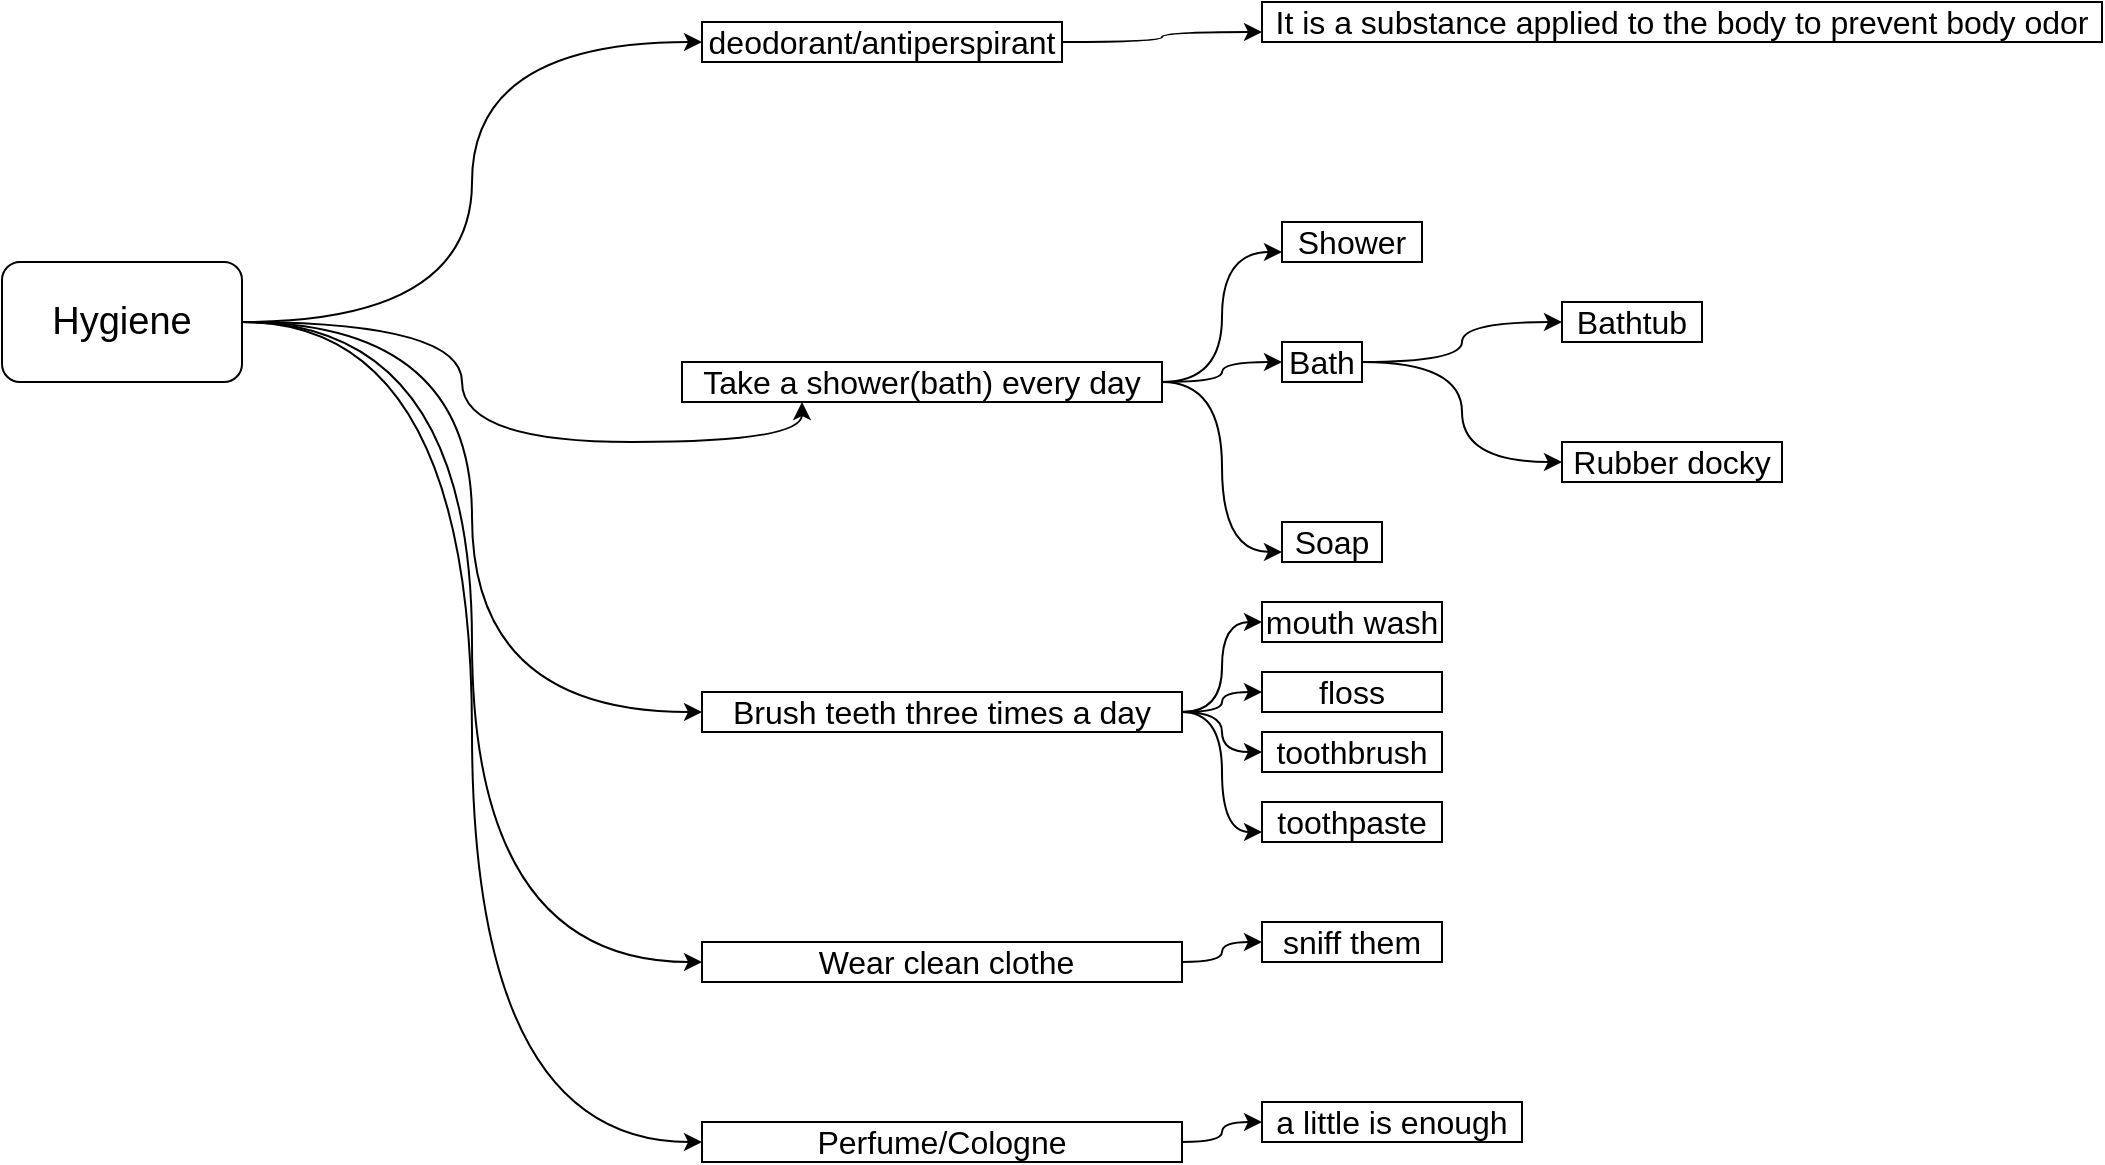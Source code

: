 <mxfile version="13.7.1" type="github">
  <diagram id="Dg1_sUOP-TP0xAykWhyp" name="Page-1">
    <mxGraphModel dx="1186" dy="764" grid="1" gridSize="10" guides="1" tooltips="1" connect="1" arrows="1" fold="1" page="1" pageScale="1" pageWidth="827" pageHeight="1169" math="0" shadow="0">
      <root>
        <mxCell id="0" />
        <mxCell id="1" parent="0" />
        <mxCell id="NxBjr3P24VD916xEP9En-19" style="edgeStyle=orthogonalEdgeStyle;rounded=0;orthogonalLoop=1;jettySize=auto;html=1;entryX=0;entryY=0.5;entryDx=0;entryDy=0;curved=1;" parent="1" source="NxBjr3P24VD916xEP9En-4" target="NxBjr3P24VD916xEP9En-9" edge="1">
          <mxGeometry relative="1" as="geometry" />
        </mxCell>
        <mxCell id="NxBjr3P24VD916xEP9En-20" style="edgeStyle=orthogonalEdgeStyle;curved=1;rounded=0;orthogonalLoop=1;jettySize=auto;html=1;entryX=0;entryY=0.5;entryDx=0;entryDy=0;" parent="1" source="NxBjr3P24VD916xEP9En-13" target="NxBjr3P24VD916xEP9En-11" edge="1">
          <mxGeometry relative="1" as="geometry" />
        </mxCell>
        <mxCell id="DScSA26uc-DHl-dN3_vh-2" style="edgeStyle=orthogonalEdgeStyle;curved=1;rounded=0;orthogonalLoop=1;jettySize=auto;html=1;entryX=0;entryY=0.5;entryDx=0;entryDy=0;" edge="1" parent="1" source="NxBjr3P24VD916xEP9En-4" target="DScSA26uc-DHl-dN3_vh-1">
          <mxGeometry relative="1" as="geometry" />
        </mxCell>
        <mxCell id="DScSA26uc-DHl-dN3_vh-14" style="edgeStyle=orthogonalEdgeStyle;curved=1;rounded=0;orthogonalLoop=1;jettySize=auto;html=1;entryX=0;entryY=0.5;entryDx=0;entryDy=0;" edge="1" parent="1" source="NxBjr3P24VD916xEP9En-4" target="DScSA26uc-DHl-dN3_vh-13">
          <mxGeometry relative="1" as="geometry" />
        </mxCell>
        <mxCell id="DScSA26uc-DHl-dN3_vh-21" style="edgeStyle=orthogonalEdgeStyle;curved=1;rounded=0;orthogonalLoop=1;jettySize=auto;html=1;entryX=0;entryY=0.5;entryDx=0;entryDy=0;" edge="1" parent="1" source="NxBjr3P24VD916xEP9En-4" target="DScSA26uc-DHl-dN3_vh-18">
          <mxGeometry relative="1" as="geometry" />
        </mxCell>
        <mxCell id="NxBjr3P24VD916xEP9En-4" value="&lt;font style=&quot;font-size: 19px&quot;&gt;Hygiene&lt;/font&gt;" style="rounded=1;whiteSpace=wrap;html=1;" parent="1" vertex="1">
          <mxGeometry x="330" y="370" width="120" height="60" as="geometry" />
        </mxCell>
        <mxCell id="NxBjr3P24VD916xEP9En-31" style="edgeStyle=orthogonalEdgeStyle;curved=1;rounded=0;orthogonalLoop=1;jettySize=auto;html=1;entryX=0;entryY=0.75;entryDx=0;entryDy=0;" parent="1" source="NxBjr3P24VD916xEP9En-9" target="NxBjr3P24VD916xEP9En-32" edge="1">
          <mxGeometry relative="1" as="geometry">
            <mxPoint x="850" y="320" as="targetPoint" />
          </mxGeometry>
        </mxCell>
        <mxCell id="NxBjr3P24VD916xEP9En-9" value="&lt;font style=&quot;font-size: 16px&quot;&gt;deodorant/antiperspirant&lt;/font&gt;" style="text;html=1;fillColor=none;align=center;verticalAlign=middle;whiteSpace=wrap;rounded=0;strokeColor=#000000;" parent="1" vertex="1">
          <mxGeometry x="680" y="250" width="180" height="20" as="geometry" />
        </mxCell>
        <mxCell id="NxBjr3P24VD916xEP9En-21" style="edgeStyle=orthogonalEdgeStyle;curved=1;rounded=0;orthogonalLoop=1;jettySize=auto;html=1;entryX=0.25;entryY=1;entryDx=0;entryDy=0;exitX=1;exitY=0.5;exitDx=0;exitDy=0;" parent="1" source="NxBjr3P24VD916xEP9En-4" target="NxBjr3P24VD916xEP9En-13" edge="1">
          <mxGeometry relative="1" as="geometry" />
        </mxCell>
        <mxCell id="NxBjr3P24VD916xEP9En-34" value="" style="edgeStyle=orthogonalEdgeStyle;curved=1;rounded=0;orthogonalLoop=1;jettySize=auto;html=1;" parent="1" source="NxBjr3P24VD916xEP9En-11" target="NxBjr3P24VD916xEP9En-33" edge="1">
          <mxGeometry relative="1" as="geometry" />
        </mxCell>
        <mxCell id="NxBjr3P24VD916xEP9En-36" style="edgeStyle=orthogonalEdgeStyle;curved=1;rounded=0;orthogonalLoop=1;jettySize=auto;html=1;entryX=0;entryY=0.5;entryDx=0;entryDy=0;" parent="1" source="NxBjr3P24VD916xEP9En-11" target="NxBjr3P24VD916xEP9En-35" edge="1">
          <mxGeometry relative="1" as="geometry" />
        </mxCell>
        <mxCell id="NxBjr3P24VD916xEP9En-11" value="&lt;font style=&quot;font-size: 16px&quot;&gt;Bath&lt;/font&gt;" style="text;html=1;fillColor=none;align=center;verticalAlign=middle;whiteSpace=wrap;rounded=0;strokeColor=#000000;" parent="1" vertex="1">
          <mxGeometry x="970" y="410" width="40" height="20" as="geometry" />
        </mxCell>
        <mxCell id="NxBjr3P24VD916xEP9En-12" style="edgeStyle=orthogonalEdgeStyle;rounded=0;orthogonalLoop=1;jettySize=auto;html=1;exitX=0.5;exitY=1;exitDx=0;exitDy=0;" parent="1" source="NxBjr3P24VD916xEP9En-11" target="NxBjr3P24VD916xEP9En-11" edge="1">
          <mxGeometry relative="1" as="geometry" />
        </mxCell>
        <mxCell id="NxBjr3P24VD916xEP9En-25" style="edgeStyle=orthogonalEdgeStyle;curved=1;rounded=0;orthogonalLoop=1;jettySize=auto;html=1;entryX=0;entryY=0.75;entryDx=0;entryDy=0;" parent="1" source="NxBjr3P24VD916xEP9En-13" target="NxBjr3P24VD916xEP9En-24" edge="1">
          <mxGeometry relative="1" as="geometry" />
        </mxCell>
        <mxCell id="NxBjr3P24VD916xEP9En-37" style="edgeStyle=orthogonalEdgeStyle;curved=1;rounded=0;orthogonalLoop=1;jettySize=auto;html=1;entryX=0;entryY=0.75;entryDx=0;entryDy=0;" parent="1" source="NxBjr3P24VD916xEP9En-13" target="NxBjr3P24VD916xEP9En-17" edge="1">
          <mxGeometry relative="1" as="geometry" />
        </mxCell>
        <mxCell id="NxBjr3P24VD916xEP9En-13" value="&lt;font style=&quot;font-size: 16px&quot;&gt;Take a shower(bath) every day&lt;/font&gt;" style="text;html=1;fillColor=none;align=center;verticalAlign=middle;whiteSpace=wrap;rounded=0;strokeColor=#000000;" parent="1" vertex="1">
          <mxGeometry x="670" y="420" width="240" height="20" as="geometry" />
        </mxCell>
        <mxCell id="NxBjr3P24VD916xEP9En-17" value="&lt;span style=&quot;font-size: 16px&quot;&gt;Soap&lt;/span&gt;" style="text;html=1;fillColor=none;align=center;verticalAlign=middle;whiteSpace=wrap;rounded=0;strokeColor=#000000;" parent="1" vertex="1">
          <mxGeometry x="970" y="500" width="50" height="20" as="geometry" />
        </mxCell>
        <mxCell id="NxBjr3P24VD916xEP9En-24" value="&lt;span style=&quot;font-size: 16px&quot;&gt;Shower&lt;/span&gt;" style="text;html=1;fillColor=none;align=center;verticalAlign=middle;whiteSpace=wrap;rounded=0;strokeColor=#000000;" parent="1" vertex="1">
          <mxGeometry x="970" y="350" width="70" height="20" as="geometry" />
        </mxCell>
        <mxCell id="NxBjr3P24VD916xEP9En-32" value="&lt;font style=&quot;font-size: 16px&quot;&gt;It is a substance applied to the body to prevent body odor&lt;/font&gt;" style="text;html=1;fillColor=none;align=center;verticalAlign=middle;whiteSpace=wrap;rounded=0;strokeColor=#000000;" parent="1" vertex="1">
          <mxGeometry x="960" y="240" width="420" height="20" as="geometry" />
        </mxCell>
        <mxCell id="NxBjr3P24VD916xEP9En-33" value="&lt;font style=&quot;font-size: 16px&quot;&gt;Bathtub&lt;/font&gt;" style="text;html=1;fillColor=none;align=center;verticalAlign=middle;whiteSpace=wrap;rounded=0;strokeColor=#000000;" parent="1" vertex="1">
          <mxGeometry x="1110" y="390" width="70" height="20" as="geometry" />
        </mxCell>
        <mxCell id="NxBjr3P24VD916xEP9En-35" value="&lt;span style=&quot;font-size: 16px&quot;&gt;Rubber docky&lt;/span&gt;" style="text;html=1;fillColor=none;align=center;verticalAlign=middle;whiteSpace=wrap;rounded=0;strokeColor=#000000;" parent="1" vertex="1">
          <mxGeometry x="1110" y="460" width="110" height="20" as="geometry" />
        </mxCell>
        <mxCell id="DScSA26uc-DHl-dN3_vh-5" style="edgeStyle=orthogonalEdgeStyle;curved=1;rounded=0;orthogonalLoop=1;jettySize=auto;html=1;entryX=0;entryY=0.5;entryDx=0;entryDy=0;" edge="1" parent="1" source="DScSA26uc-DHl-dN3_vh-1" target="DScSA26uc-DHl-dN3_vh-3">
          <mxGeometry relative="1" as="geometry" />
        </mxCell>
        <mxCell id="DScSA26uc-DHl-dN3_vh-6" style="edgeStyle=orthogonalEdgeStyle;curved=1;rounded=0;orthogonalLoop=1;jettySize=auto;html=1;entryX=0;entryY=0.5;entryDx=0;entryDy=0;" edge="1" parent="1" source="DScSA26uc-DHl-dN3_vh-1" target="DScSA26uc-DHl-dN3_vh-4">
          <mxGeometry relative="1" as="geometry" />
        </mxCell>
        <mxCell id="DScSA26uc-DHl-dN3_vh-9" style="edgeStyle=orthogonalEdgeStyle;curved=1;rounded=0;orthogonalLoop=1;jettySize=auto;html=1;entryX=0;entryY=0.5;entryDx=0;entryDy=0;" edge="1" parent="1" source="DScSA26uc-DHl-dN3_vh-1" target="DScSA26uc-DHl-dN3_vh-7">
          <mxGeometry relative="1" as="geometry" />
        </mxCell>
        <mxCell id="DScSA26uc-DHl-dN3_vh-10" style="edgeStyle=orthogonalEdgeStyle;curved=1;rounded=0;orthogonalLoop=1;jettySize=auto;html=1;entryX=0;entryY=0.75;entryDx=0;entryDy=0;" edge="1" parent="1" source="DScSA26uc-DHl-dN3_vh-1" target="DScSA26uc-DHl-dN3_vh-8">
          <mxGeometry relative="1" as="geometry" />
        </mxCell>
        <mxCell id="DScSA26uc-DHl-dN3_vh-1" value="&lt;span style=&quot;font-size: 16px&quot;&gt;Brush teeth three times a day&lt;/span&gt;" style="text;html=1;fillColor=none;align=center;verticalAlign=middle;whiteSpace=wrap;rounded=0;strokeColor=#000000;" vertex="1" parent="1">
          <mxGeometry x="680" y="585" width="240" height="20" as="geometry" />
        </mxCell>
        <mxCell id="DScSA26uc-DHl-dN3_vh-3" value="&lt;span style=&quot;font-size: 16px&quot;&gt;mouth wash&lt;/span&gt;" style="text;html=1;fillColor=none;align=center;verticalAlign=middle;whiteSpace=wrap;rounded=0;strokeColor=#000000;" vertex="1" parent="1">
          <mxGeometry x="960" y="540" width="90" height="20" as="geometry" />
        </mxCell>
        <mxCell id="DScSA26uc-DHl-dN3_vh-4" value="&lt;span style=&quot;font-size: 16px&quot;&gt;floss&lt;/span&gt;" style="text;html=1;fillColor=none;align=center;verticalAlign=middle;whiteSpace=wrap;rounded=0;strokeColor=#000000;" vertex="1" parent="1">
          <mxGeometry x="960" y="575" width="90" height="20" as="geometry" />
        </mxCell>
        <mxCell id="DScSA26uc-DHl-dN3_vh-7" value="&lt;span style=&quot;font-size: 16px&quot;&gt;toothbrush&lt;/span&gt;" style="text;html=1;fillColor=none;align=center;verticalAlign=middle;whiteSpace=wrap;rounded=0;strokeColor=#000000;" vertex="1" parent="1">
          <mxGeometry x="960" y="605" width="90" height="20" as="geometry" />
        </mxCell>
        <mxCell id="DScSA26uc-DHl-dN3_vh-8" value="&lt;span style=&quot;font-size: 16px&quot;&gt;toothpaste&lt;/span&gt;" style="text;html=1;fillColor=none;align=center;verticalAlign=middle;whiteSpace=wrap;rounded=0;strokeColor=#000000;" vertex="1" parent="1">
          <mxGeometry x="960" y="640" width="90" height="20" as="geometry" />
        </mxCell>
        <mxCell id="DScSA26uc-DHl-dN3_vh-17" style="edgeStyle=orthogonalEdgeStyle;curved=1;rounded=0;orthogonalLoop=1;jettySize=auto;html=1;entryX=0;entryY=0.5;entryDx=0;entryDy=0;" edge="1" parent="1" source="DScSA26uc-DHl-dN3_vh-13" target="DScSA26uc-DHl-dN3_vh-15">
          <mxGeometry relative="1" as="geometry" />
        </mxCell>
        <mxCell id="DScSA26uc-DHl-dN3_vh-13" value="&lt;span style=&quot;font-size: 16px&quot;&gt;&amp;nbsp;Wear clean clothe&lt;/span&gt;" style="text;html=1;fillColor=none;align=center;verticalAlign=middle;whiteSpace=wrap;rounded=0;strokeColor=#000000;" vertex="1" parent="1">
          <mxGeometry x="680" y="710" width="240" height="20" as="geometry" />
        </mxCell>
        <mxCell id="DScSA26uc-DHl-dN3_vh-15" value="&lt;span style=&quot;font-size: 16px&quot;&gt;sniff them&lt;/span&gt;" style="text;html=1;fillColor=none;align=center;verticalAlign=middle;whiteSpace=wrap;rounded=0;strokeColor=#000000;" vertex="1" parent="1">
          <mxGeometry x="960" y="700" width="90" height="20" as="geometry" />
        </mxCell>
        <mxCell id="DScSA26uc-DHl-dN3_vh-20" style="edgeStyle=orthogonalEdgeStyle;curved=1;rounded=0;orthogonalLoop=1;jettySize=auto;html=1;entryX=0;entryY=0.5;entryDx=0;entryDy=0;" edge="1" parent="1" source="DScSA26uc-DHl-dN3_vh-18" target="DScSA26uc-DHl-dN3_vh-19">
          <mxGeometry relative="1" as="geometry" />
        </mxCell>
        <mxCell id="DScSA26uc-DHl-dN3_vh-18" value="&lt;span style=&quot;font-size: 16px&quot;&gt;Perfume/Cologne&lt;/span&gt;" style="text;html=1;fillColor=none;align=center;verticalAlign=middle;whiteSpace=wrap;rounded=0;strokeColor=#000000;" vertex="1" parent="1">
          <mxGeometry x="680" y="800" width="240" height="20" as="geometry" />
        </mxCell>
        <mxCell id="DScSA26uc-DHl-dN3_vh-19" value="&lt;font style=&quot;font-size: 16px&quot;&gt;a little is enough&lt;/font&gt;" style="text;html=1;fillColor=none;align=center;verticalAlign=middle;whiteSpace=wrap;rounded=0;strokeColor=#000000;" vertex="1" parent="1">
          <mxGeometry x="960" y="790" width="130" height="20" as="geometry" />
        </mxCell>
      </root>
    </mxGraphModel>
  </diagram>
</mxfile>
